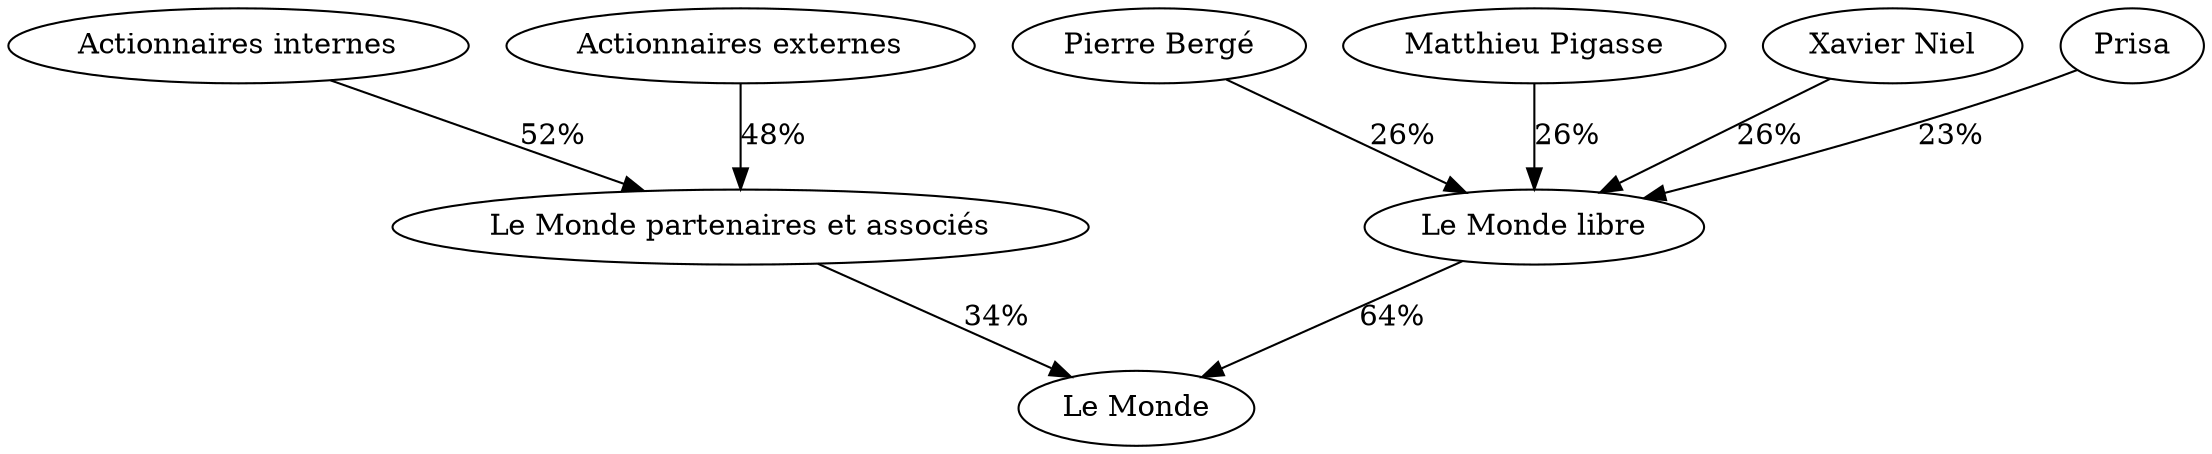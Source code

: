 digraph G {
  "Le Monde libre" -> "Le Monde" [label="64%"];
  "Pierre Bergé" -> "Le Monde libre" [label="26%"];
  "Matthieu Pigasse" -> "Le Monde libre" [label="26%"];
  "Xavier Niel" -> "Le Monde libre" [label="26%"];
  "Prisa" -> "Le Monde libre" [label="23%"];
  "Le Monde partenaires et associés" -> "Le Monde" [label="34%"];
  "Actionnaires internes" -> "Le Monde partenaires et associés" [label="52%"];
  "Actionnaires externes" -> "Le Monde partenaires et associés" [label="48%"];
}